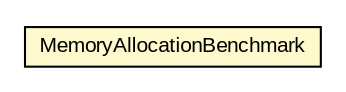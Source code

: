 #!/usr/local/bin/dot
#
# Class diagram 
# Generated by UMLGraph version R5_6-24-gf6e263 (http://www.umlgraph.org/)
#

digraph G {
	edge [fontname="arial",fontsize=10,labelfontname="arial",labelfontsize=10];
	node [fontname="arial",fontsize=10,shape=plaintext];
	nodesep=0.25;
	ranksep=0.5;
	// net.trajano.jetng.test.MemoryAllocationBenchmark
	c59 [label=<<table title="net.trajano.jetng.test.MemoryAllocationBenchmark" border="0" cellborder="1" cellspacing="0" cellpadding="2" port="p" bgcolor="lemonChiffon" href="./MemoryAllocationBenchmark.html">
		<tr><td><table border="0" cellspacing="0" cellpadding="1">
<tr><td align="center" balign="center"> MemoryAllocationBenchmark </td></tr>
		</table></td></tr>
		</table>>, URL="./MemoryAllocationBenchmark.html", fontname="arial", fontcolor="black", fontsize=10.0];
}

